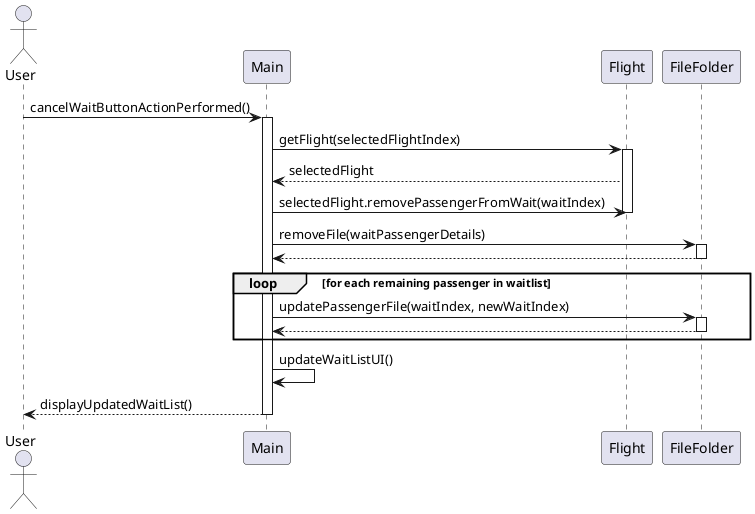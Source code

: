 @startuml
actor User
participant "Main" as M
participant "Flight" as F
participant "FileFolder" as FF

User -> M : cancelWaitButtonActionPerformed()
activate M

M -> F : getFlight(selectedFlightIndex)
activate F
F --> M : selectedFlight
M -> F : selectedFlight.removePassengerFromWait(waitIndex)
deactivate F

M -> FF : removeFile(waitPassengerDetails)
activate FF
FF --> M
deactivate FF

' Update the remaining waitlist numbers
loop for each remaining passenger in waitlist
    M -> FF : updatePassengerFile(waitIndex, newWaitIndex)
    activate FF
    FF --> M
    deactivate FF
end

M -> M : updateWaitListUI()
M --> User : displayUpdatedWaitList()
deactivate M
@enduml



